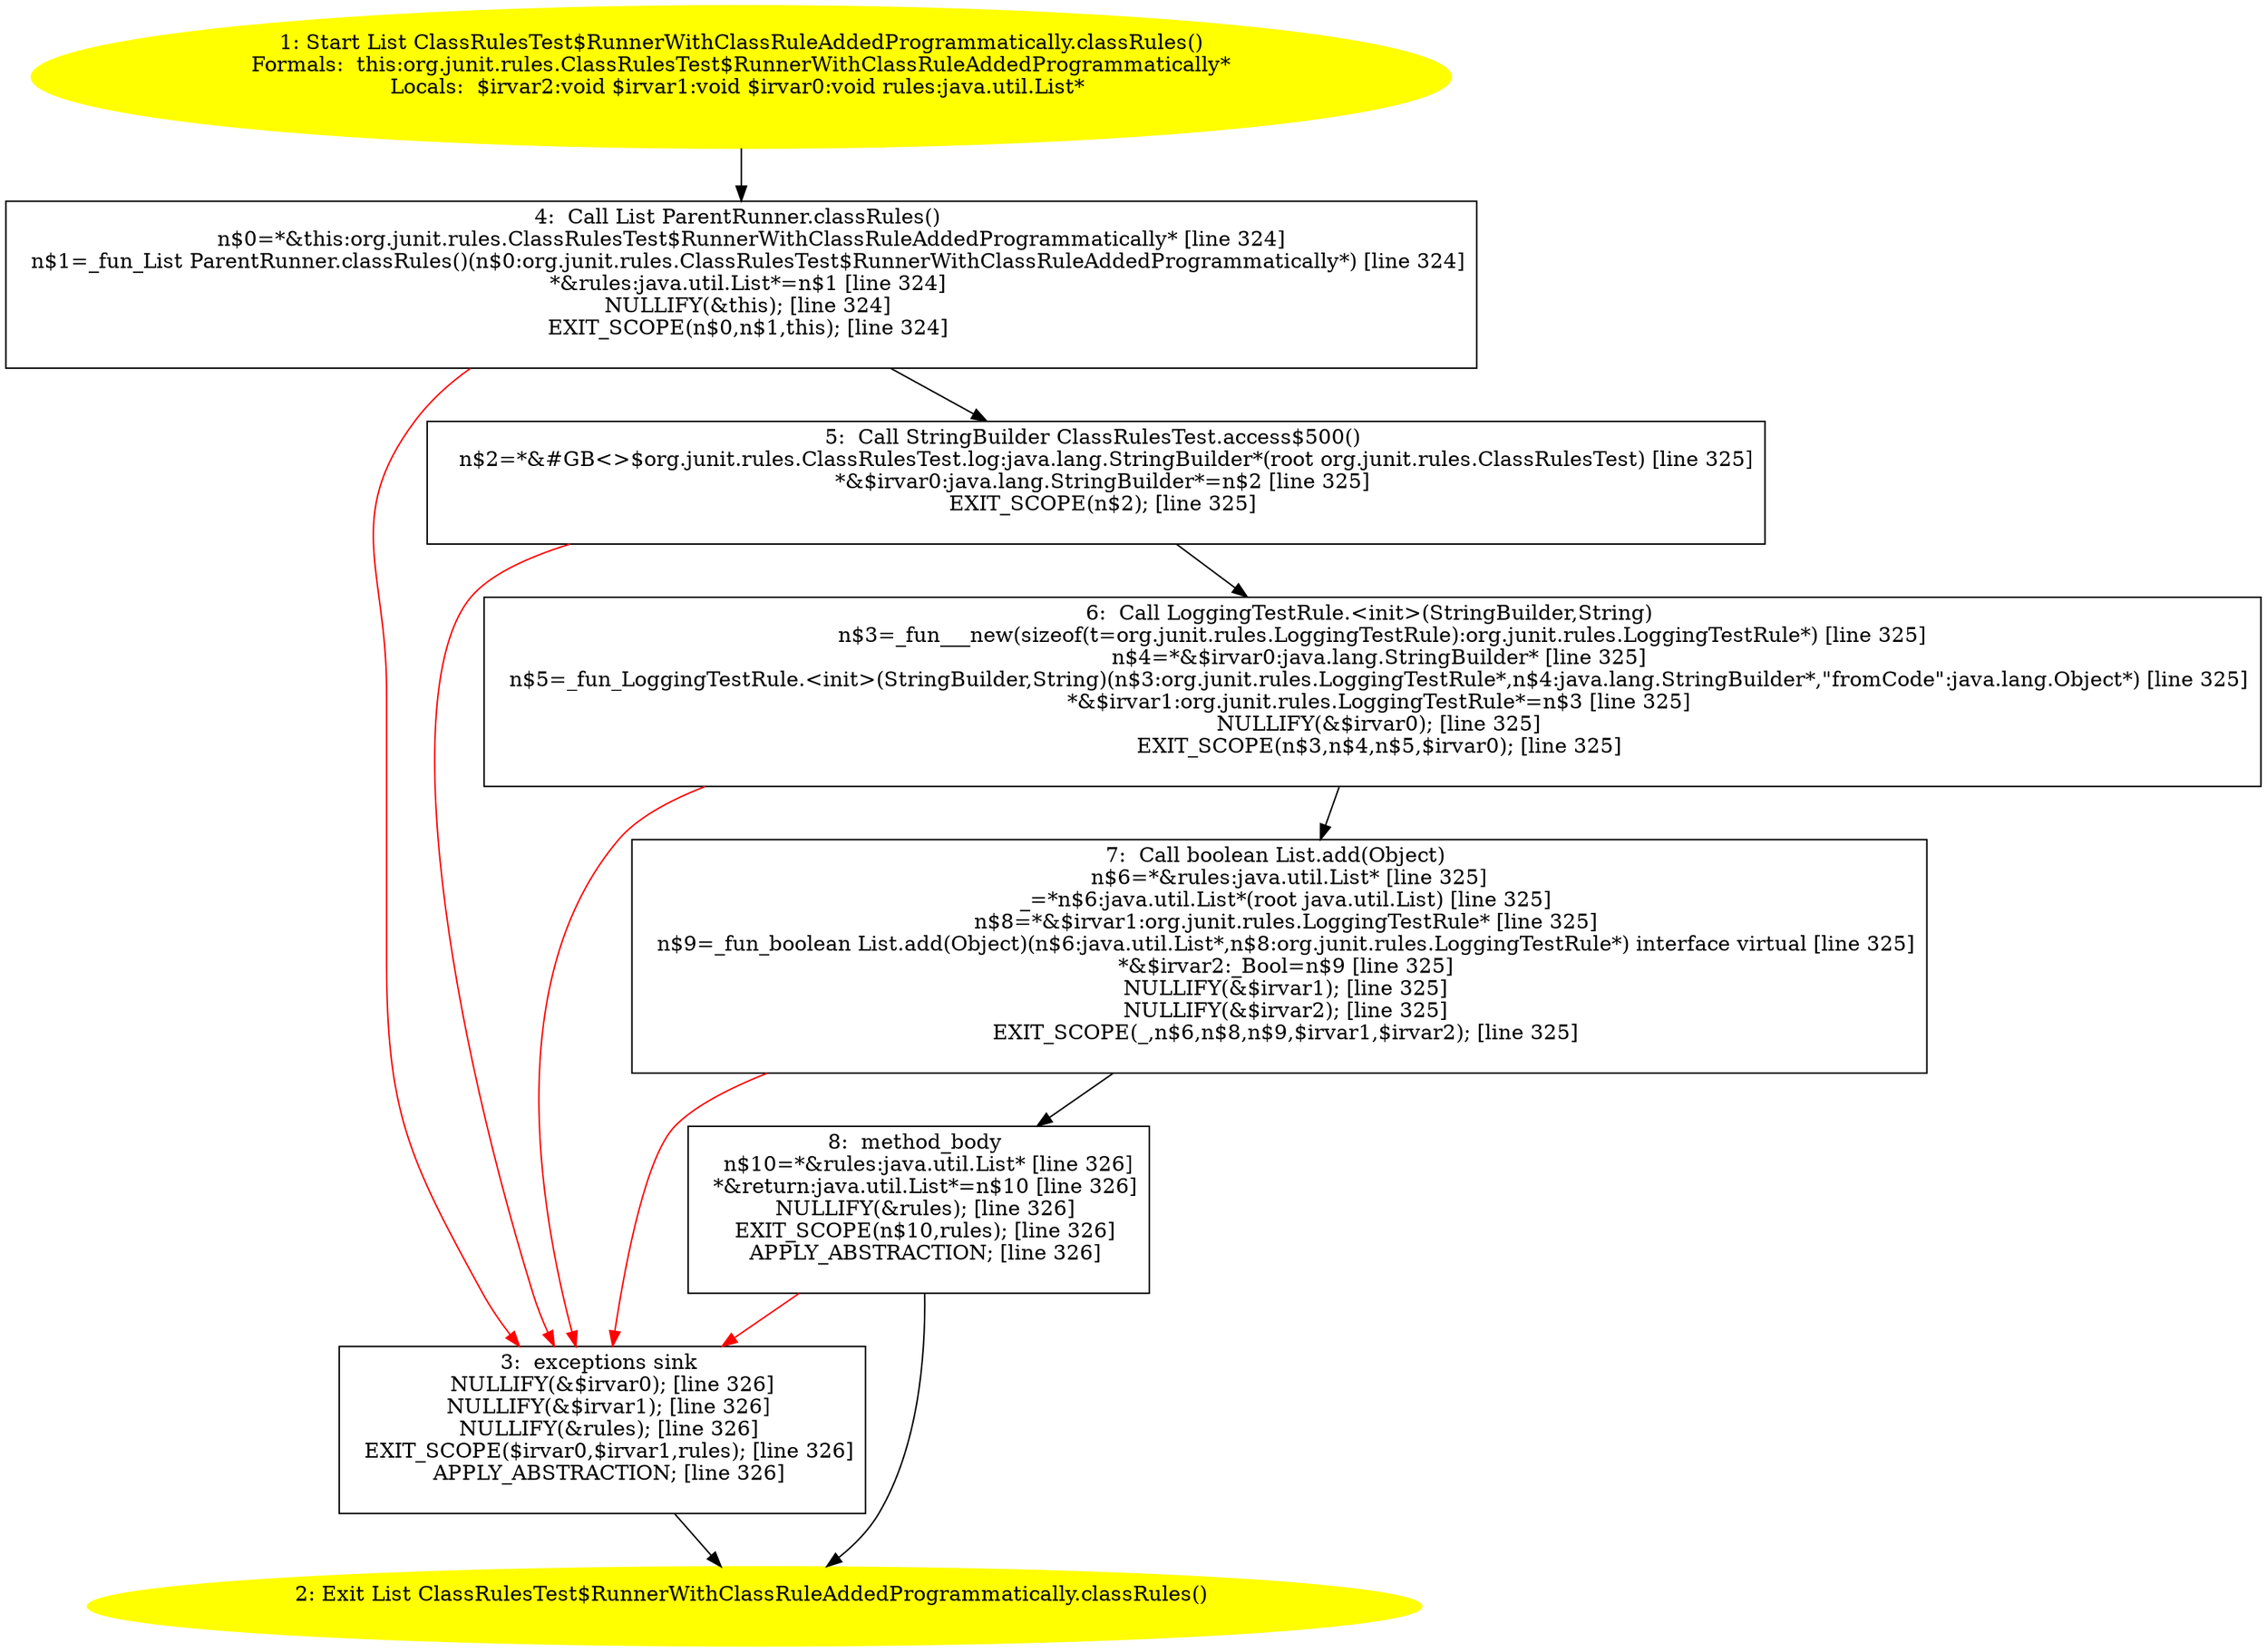 /* @generated */
digraph cfg {
"org.junit.rules.ClassRulesTest$RunnerWithClassRuleAddedProgrammatically.classRules():java.util.List.1fe1478aa19598356f9dec77532b6c2b_1" [label="1: Start List ClassRulesTest$RunnerWithClassRuleAddedProgrammatically.classRules()\nFormals:  this:org.junit.rules.ClassRulesTest$RunnerWithClassRuleAddedProgrammatically*\nLocals:  $irvar2:void $irvar1:void $irvar0:void rules:java.util.List* \n  " color=yellow style=filled]
	

	 "org.junit.rules.ClassRulesTest$RunnerWithClassRuleAddedProgrammatically.classRules():java.util.List.1fe1478aa19598356f9dec77532b6c2b_1" -> "org.junit.rules.ClassRulesTest$RunnerWithClassRuleAddedProgrammatically.classRules():java.util.List.1fe1478aa19598356f9dec77532b6c2b_4" ;
"org.junit.rules.ClassRulesTest$RunnerWithClassRuleAddedProgrammatically.classRules():java.util.List.1fe1478aa19598356f9dec77532b6c2b_2" [label="2: Exit List ClassRulesTest$RunnerWithClassRuleAddedProgrammatically.classRules() \n  " color=yellow style=filled]
	

"org.junit.rules.ClassRulesTest$RunnerWithClassRuleAddedProgrammatically.classRules():java.util.List.1fe1478aa19598356f9dec77532b6c2b_3" [label="3:  exceptions sink \n   NULLIFY(&$irvar0); [line 326]\n  NULLIFY(&$irvar1); [line 326]\n  NULLIFY(&rules); [line 326]\n  EXIT_SCOPE($irvar0,$irvar1,rules); [line 326]\n  APPLY_ABSTRACTION; [line 326]\n " shape="box"]
	

	 "org.junit.rules.ClassRulesTest$RunnerWithClassRuleAddedProgrammatically.classRules():java.util.List.1fe1478aa19598356f9dec77532b6c2b_3" -> "org.junit.rules.ClassRulesTest$RunnerWithClassRuleAddedProgrammatically.classRules():java.util.List.1fe1478aa19598356f9dec77532b6c2b_2" ;
"org.junit.rules.ClassRulesTest$RunnerWithClassRuleAddedProgrammatically.classRules():java.util.List.1fe1478aa19598356f9dec77532b6c2b_4" [label="4:  Call List ParentRunner.classRules() \n   n$0=*&this:org.junit.rules.ClassRulesTest$RunnerWithClassRuleAddedProgrammatically* [line 324]\n  n$1=_fun_List ParentRunner.classRules()(n$0:org.junit.rules.ClassRulesTest$RunnerWithClassRuleAddedProgrammatically*) [line 324]\n  *&rules:java.util.List*=n$1 [line 324]\n  NULLIFY(&this); [line 324]\n  EXIT_SCOPE(n$0,n$1,this); [line 324]\n " shape="box"]
	

	 "org.junit.rules.ClassRulesTest$RunnerWithClassRuleAddedProgrammatically.classRules():java.util.List.1fe1478aa19598356f9dec77532b6c2b_4" -> "org.junit.rules.ClassRulesTest$RunnerWithClassRuleAddedProgrammatically.classRules():java.util.List.1fe1478aa19598356f9dec77532b6c2b_5" ;
	 "org.junit.rules.ClassRulesTest$RunnerWithClassRuleAddedProgrammatically.classRules():java.util.List.1fe1478aa19598356f9dec77532b6c2b_4" -> "org.junit.rules.ClassRulesTest$RunnerWithClassRuleAddedProgrammatically.classRules():java.util.List.1fe1478aa19598356f9dec77532b6c2b_3" [color="red" ];
"org.junit.rules.ClassRulesTest$RunnerWithClassRuleAddedProgrammatically.classRules():java.util.List.1fe1478aa19598356f9dec77532b6c2b_5" [label="5:  Call StringBuilder ClassRulesTest.access$500() \n   n$2=*&#GB<>$org.junit.rules.ClassRulesTest.log:java.lang.StringBuilder*(root org.junit.rules.ClassRulesTest) [line 325]\n  *&$irvar0:java.lang.StringBuilder*=n$2 [line 325]\n  EXIT_SCOPE(n$2); [line 325]\n " shape="box"]
	

	 "org.junit.rules.ClassRulesTest$RunnerWithClassRuleAddedProgrammatically.classRules():java.util.List.1fe1478aa19598356f9dec77532b6c2b_5" -> "org.junit.rules.ClassRulesTest$RunnerWithClassRuleAddedProgrammatically.classRules():java.util.List.1fe1478aa19598356f9dec77532b6c2b_6" ;
	 "org.junit.rules.ClassRulesTest$RunnerWithClassRuleAddedProgrammatically.classRules():java.util.List.1fe1478aa19598356f9dec77532b6c2b_5" -> "org.junit.rules.ClassRulesTest$RunnerWithClassRuleAddedProgrammatically.classRules():java.util.List.1fe1478aa19598356f9dec77532b6c2b_3" [color="red" ];
"org.junit.rules.ClassRulesTest$RunnerWithClassRuleAddedProgrammatically.classRules():java.util.List.1fe1478aa19598356f9dec77532b6c2b_6" [label="6:  Call LoggingTestRule.<init>(StringBuilder,String) \n   n$3=_fun___new(sizeof(t=org.junit.rules.LoggingTestRule):org.junit.rules.LoggingTestRule*) [line 325]\n  n$4=*&$irvar0:java.lang.StringBuilder* [line 325]\n  n$5=_fun_LoggingTestRule.<init>(StringBuilder,String)(n$3:org.junit.rules.LoggingTestRule*,n$4:java.lang.StringBuilder*,\"fromCode\":java.lang.Object*) [line 325]\n  *&$irvar1:org.junit.rules.LoggingTestRule*=n$3 [line 325]\n  NULLIFY(&$irvar0); [line 325]\n  EXIT_SCOPE(n$3,n$4,n$5,$irvar0); [line 325]\n " shape="box"]
	

	 "org.junit.rules.ClassRulesTest$RunnerWithClassRuleAddedProgrammatically.classRules():java.util.List.1fe1478aa19598356f9dec77532b6c2b_6" -> "org.junit.rules.ClassRulesTest$RunnerWithClassRuleAddedProgrammatically.classRules():java.util.List.1fe1478aa19598356f9dec77532b6c2b_7" ;
	 "org.junit.rules.ClassRulesTest$RunnerWithClassRuleAddedProgrammatically.classRules():java.util.List.1fe1478aa19598356f9dec77532b6c2b_6" -> "org.junit.rules.ClassRulesTest$RunnerWithClassRuleAddedProgrammatically.classRules():java.util.List.1fe1478aa19598356f9dec77532b6c2b_3" [color="red" ];
"org.junit.rules.ClassRulesTest$RunnerWithClassRuleAddedProgrammatically.classRules():java.util.List.1fe1478aa19598356f9dec77532b6c2b_7" [label="7:  Call boolean List.add(Object) \n   n$6=*&rules:java.util.List* [line 325]\n  _=*n$6:java.util.List*(root java.util.List) [line 325]\n  n$8=*&$irvar1:org.junit.rules.LoggingTestRule* [line 325]\n  n$9=_fun_boolean List.add(Object)(n$6:java.util.List*,n$8:org.junit.rules.LoggingTestRule*) interface virtual [line 325]\n  *&$irvar2:_Bool=n$9 [line 325]\n  NULLIFY(&$irvar1); [line 325]\n  NULLIFY(&$irvar2); [line 325]\n  EXIT_SCOPE(_,n$6,n$8,n$9,$irvar1,$irvar2); [line 325]\n " shape="box"]
	

	 "org.junit.rules.ClassRulesTest$RunnerWithClassRuleAddedProgrammatically.classRules():java.util.List.1fe1478aa19598356f9dec77532b6c2b_7" -> "org.junit.rules.ClassRulesTest$RunnerWithClassRuleAddedProgrammatically.classRules():java.util.List.1fe1478aa19598356f9dec77532b6c2b_8" ;
	 "org.junit.rules.ClassRulesTest$RunnerWithClassRuleAddedProgrammatically.classRules():java.util.List.1fe1478aa19598356f9dec77532b6c2b_7" -> "org.junit.rules.ClassRulesTest$RunnerWithClassRuleAddedProgrammatically.classRules():java.util.List.1fe1478aa19598356f9dec77532b6c2b_3" [color="red" ];
"org.junit.rules.ClassRulesTest$RunnerWithClassRuleAddedProgrammatically.classRules():java.util.List.1fe1478aa19598356f9dec77532b6c2b_8" [label="8:  method_body \n   n$10=*&rules:java.util.List* [line 326]\n  *&return:java.util.List*=n$10 [line 326]\n  NULLIFY(&rules); [line 326]\n  EXIT_SCOPE(n$10,rules); [line 326]\n  APPLY_ABSTRACTION; [line 326]\n " shape="box"]
	

	 "org.junit.rules.ClassRulesTest$RunnerWithClassRuleAddedProgrammatically.classRules():java.util.List.1fe1478aa19598356f9dec77532b6c2b_8" -> "org.junit.rules.ClassRulesTest$RunnerWithClassRuleAddedProgrammatically.classRules():java.util.List.1fe1478aa19598356f9dec77532b6c2b_2" ;
	 "org.junit.rules.ClassRulesTest$RunnerWithClassRuleAddedProgrammatically.classRules():java.util.List.1fe1478aa19598356f9dec77532b6c2b_8" -> "org.junit.rules.ClassRulesTest$RunnerWithClassRuleAddedProgrammatically.classRules():java.util.List.1fe1478aa19598356f9dec77532b6c2b_3" [color="red" ];
}
